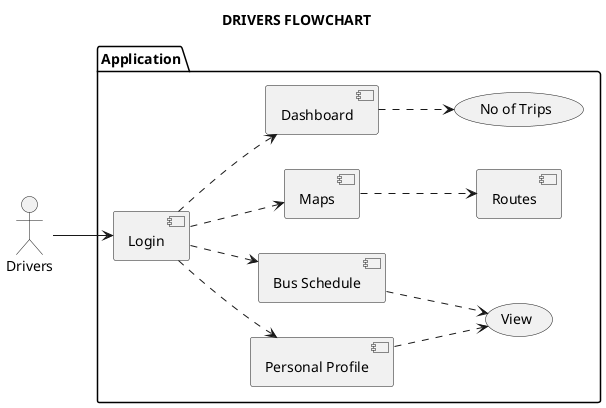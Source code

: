 @startuml Drivers
title DRIVERS FLOWCHART
left to right direction 

' :User: <-- (Use)
' "Main Admin" as Admin
' "Use the application" as (Use)
' (Use) <-- Admin  : Use the appliction by admin


actor Drivers
' package EndUsers{
'   actor Drivers
'   actor Users
' }
' User_Details..User



package Application{
  usecase "Login" as [loginpage]

    'Personal Profile
    [loginpage]..> [Personal Profile]
    [Personal Profile]..> (View)

    
    'Bus Schedule 
    [loginpage]..> [Bus Schedule]
    [Bus Schedule]..> [View]

    'Maps
    [loginpage]..> [Maps]
    [Maps]..> [Routes] 

    'Dashboard
    [loginpage]..> [Dashboard]
    [Dashboard]..> (No of Trips)
    
    


    }

    Drivers --> loginpage


    @enduml

